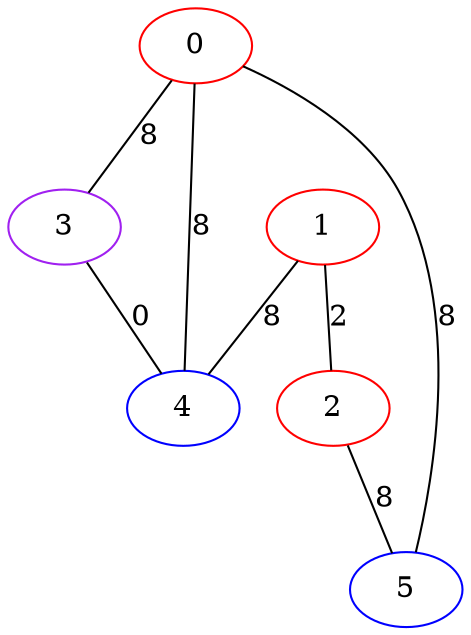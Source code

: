 graph "" {
0 [color=red, weight=1];
1 [color=red, weight=1];
2 [color=red, weight=1];
3 [color=purple, weight=4];
4 [color=blue, weight=3];
5 [color=blue, weight=3];
0 -- 3  [key=0, label=8];
0 -- 4  [key=0, label=8];
0 -- 5  [key=0, label=8];
1 -- 2  [key=0, label=2];
1 -- 4  [key=0, label=8];
2 -- 5  [key=0, label=8];
3 -- 4  [key=0, label=0];
}
